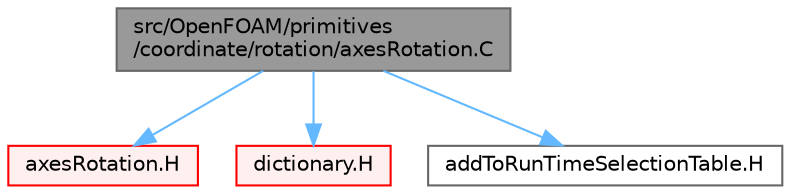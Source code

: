 digraph "src/OpenFOAM/primitives/coordinate/rotation/axesRotation.C"
{
 // LATEX_PDF_SIZE
  bgcolor="transparent";
  edge [fontname=Helvetica,fontsize=10,labelfontname=Helvetica,labelfontsize=10];
  node [fontname=Helvetica,fontsize=10,shape=box,height=0.2,width=0.4];
  Node1 [id="Node000001",label="src/OpenFOAM/primitives\l/coordinate/rotation/axesRotation.C",height=0.2,width=0.4,color="gray40", fillcolor="grey60", style="filled", fontcolor="black",tooltip=" "];
  Node1 -> Node2 [id="edge1_Node000001_Node000002",color="steelblue1",style="solid",tooltip=" "];
  Node2 [id="Node000002",label="axesRotation.H",height=0.2,width=0.4,color="red", fillcolor="#FFF0F0", style="filled",URL="$axesRotation_8H.html",tooltip=" "];
  Node1 -> Node99 [id="edge2_Node000001_Node000099",color="steelblue1",style="solid",tooltip=" "];
  Node99 [id="Node000099",label="dictionary.H",height=0.2,width=0.4,color="red", fillcolor="#FFF0F0", style="filled",URL="$dictionary_8H.html",tooltip=" "];
  Node1 -> Node157 [id="edge3_Node000001_Node000157",color="steelblue1",style="solid",tooltip=" "];
  Node157 [id="Node000157",label="addToRunTimeSelectionTable.H",height=0.2,width=0.4,color="grey40", fillcolor="white", style="filled",URL="$addToRunTimeSelectionTable_8H.html",tooltip="Macros for easy insertion into run-time selection tables."];
}
